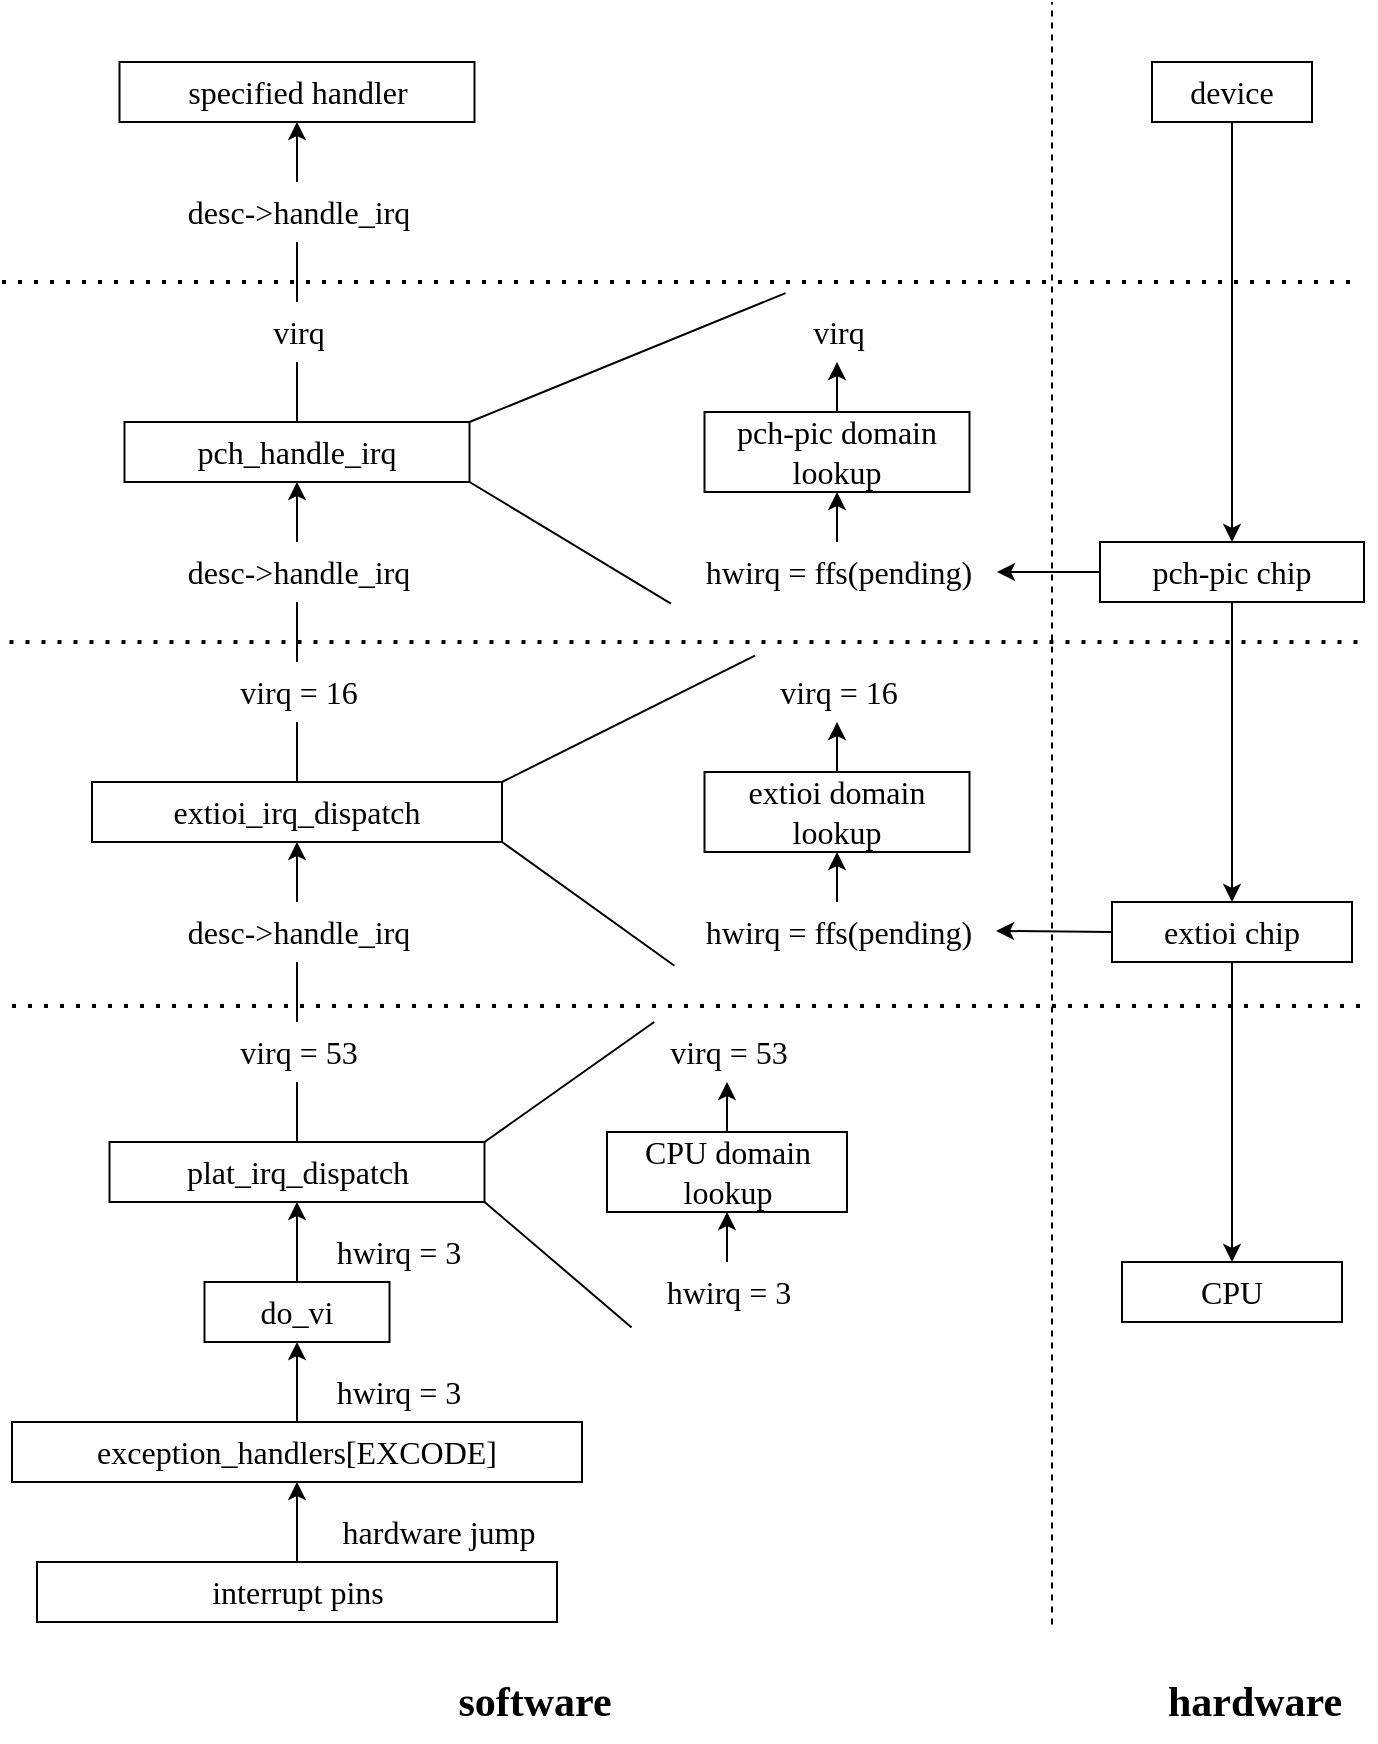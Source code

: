<mxfile>
    <diagram id="FpIZsLjUA64x84-bzxFU" name="Page-1">
        <mxGraphModel dx="262" dy="167" grid="1" gridSize="10" guides="1" tooltips="1" connect="1" arrows="1" fold="1" page="1" pageScale="1" pageWidth="827" pageHeight="1169" math="0" shadow="0">
            <root>
                <mxCell id="0"/>
                <mxCell id="1" parent="0"/>
                <mxCell id="70" value="" style="group;fontFamily=Times New Roman;" parent="1" vertex="1" connectable="0">
                    <mxGeometry x="70" y="230" width="522.5" height="780" as="geometry"/>
                </mxCell>
                <mxCell id="39" value="" style="group;fontFamily=Times New Roman;" parent="70" vertex="1" connectable="0">
                    <mxGeometry y="360" width="522.5" height="420" as="geometry"/>
                </mxCell>
                <mxCell id="2" value="interrupt pins" style="rounded=0;whiteSpace=wrap;html=1;fontFamily=Times New Roman;fontSize=16;" parent="39" vertex="1">
                    <mxGeometry x="12.5" y="390" width="260" height="30" as="geometry"/>
                </mxCell>
                <mxCell id="6" value="exception_handlers[EXCODE]" style="rounded=0;whiteSpace=wrap;html=1;fontFamily=Times New Roman;fontSize=16;" parent="39" vertex="1">
                    <mxGeometry y="320" width="285" height="30" as="geometry"/>
                </mxCell>
                <mxCell id="7" style="edgeStyle=none;html=1;exitX=0.5;exitY=0;exitDx=0;exitDy=0;entryX=0.5;entryY=1;entryDx=0;entryDy=0;fontFamily=Times New Roman;fontSize=16;" parent="39" source="2" target="6" edge="1">
                    <mxGeometry relative="1" as="geometry"/>
                </mxCell>
                <mxCell id="10" value="do_vi" style="rounded=0;whiteSpace=wrap;html=1;fontFamily=Times New Roman;fontSize=16;" parent="39" vertex="1">
                    <mxGeometry x="96.25" y="250" width="92.5" height="30" as="geometry"/>
                </mxCell>
                <mxCell id="11" style="edgeStyle=none;html=1;exitX=0.5;exitY=0;exitDx=0;exitDy=0;entryX=0.5;entryY=1;entryDx=0;entryDy=0;fontFamily=Times New Roman;fontSize=16;" parent="39" source="6" target="10" edge="1">
                    <mxGeometry relative="1" as="geometry"/>
                </mxCell>
                <mxCell id="12" value="hardware jump" style="text;html=1;align=center;verticalAlign=middle;resizable=0;points=[];autosize=1;strokeColor=none;fillColor=none;fontSize=16;fontFamily=Times New Roman;" parent="39" vertex="1">
                    <mxGeometry x="152.5" y="360" width="120" height="30" as="geometry"/>
                </mxCell>
                <mxCell id="13" value="hwirq = 3" style="text;html=1;align=center;verticalAlign=middle;resizable=0;points=[];autosize=1;strokeColor=none;fillColor=none;fontSize=16;fontFamily=Times New Roman;" parent="39" vertex="1">
                    <mxGeometry x="147.5" y="290" width="90" height="30" as="geometry"/>
                </mxCell>
                <mxCell id="14" value="plat_irq_dispatch" style="rounded=0;whiteSpace=wrap;html=1;fontFamily=Times New Roman;fontSize=16;" parent="39" vertex="1">
                    <mxGeometry x="48.75" y="180" width="187.5" height="30" as="geometry"/>
                </mxCell>
                <mxCell id="15" style="edgeStyle=none;html=1;exitX=0.5;exitY=0;exitDx=0;exitDy=0;entryX=0.5;entryY=1;entryDx=0;entryDy=0;fontFamily=Times New Roman;fontSize=16;" parent="39" source="10" target="14" edge="1">
                    <mxGeometry relative="1" as="geometry"/>
                </mxCell>
                <mxCell id="24" value="hwirq = 3" style="text;html=1;align=center;verticalAlign=middle;resizable=0;points=[];autosize=1;strokeColor=none;fillColor=none;fontSize=16;fontFamily=Times New Roman;" parent="39" vertex="1">
                    <mxGeometry x="147.5" y="220" width="90" height="30" as="geometry"/>
                </mxCell>
                <mxCell id="25" value="CPU domain lookup" style="rounded=0;whiteSpace=wrap;html=1;fontFamily=Times New Roman;fontSize=16;" parent="39" vertex="1">
                    <mxGeometry x="297.5" y="175" width="120" height="40" as="geometry"/>
                </mxCell>
                <mxCell id="26" value="" style="endArrow=classic;html=1;fontFamily=Times New Roman;fontSize=16;entryX=0.5;entryY=1;entryDx=0;entryDy=0;" parent="39" target="25" edge="1">
                    <mxGeometry width="50" height="50" relative="1" as="geometry">
                        <mxPoint x="357.5" y="240" as="sourcePoint"/>
                        <mxPoint x="347.5" y="240" as="targetPoint"/>
                    </mxGeometry>
                </mxCell>
                <mxCell id="27" value="hwirq = 3" style="text;html=1;align=center;verticalAlign=middle;resizable=0;points=[];autosize=1;strokeColor=none;fillColor=none;fontSize=16;fontFamily=Times New Roman;" parent="39" vertex="1">
                    <mxGeometry x="312.5" y="240" width="90" height="30" as="geometry"/>
                </mxCell>
                <mxCell id="28" value="virq = 53" style="text;html=1;align=center;verticalAlign=middle;resizable=0;points=[];autosize=1;strokeColor=none;fillColor=none;fontSize=16;fontFamily=Times New Roman;" parent="39" vertex="1">
                    <mxGeometry x="317.5" y="120" width="80" height="30" as="geometry"/>
                </mxCell>
                <mxCell id="29" value="" style="endArrow=classic;html=1;fontFamily=Times New Roman;fontSize=16;exitX=0.5;exitY=0;exitDx=0;exitDy=0;entryX=0.5;entryY=1;entryDx=0;entryDy=0;entryPerimeter=0;" parent="39" source="25" target="28" edge="1">
                    <mxGeometry width="50" height="50" relative="1" as="geometry">
                        <mxPoint x="267.5" y="180" as="sourcePoint"/>
                        <mxPoint x="317.5" y="130" as="targetPoint"/>
                    </mxGeometry>
                </mxCell>
                <mxCell id="31" value="" style="endArrow=none;html=1;fontFamily=Times New Roman;fontSize=16;exitX=1;exitY=0;exitDx=0;exitDy=0;entryX=0.045;entryY=0;entryDx=0;entryDy=0;entryPerimeter=0;" parent="39" source="14" target="28" edge="1">
                    <mxGeometry width="50" height="50" relative="1" as="geometry">
                        <mxPoint x="227.5" y="180" as="sourcePoint"/>
                        <mxPoint x="277.5" y="130" as="targetPoint"/>
                    </mxGeometry>
                </mxCell>
                <mxCell id="32" value="" style="endArrow=none;html=1;fontFamily=Times New Roman;fontSize=16;entryX=1;entryY=1;entryDx=0;entryDy=0;exitX=-0.03;exitY=1.09;exitDx=0;exitDy=0;exitPerimeter=0;" parent="39" source="27" target="14" edge="1">
                    <mxGeometry width="50" height="50" relative="1" as="geometry">
                        <mxPoint x="227.5" y="290" as="sourcePoint"/>
                        <mxPoint x="277.5" y="240" as="targetPoint"/>
                    </mxGeometry>
                </mxCell>
                <mxCell id="33" value="extioi_irq_dispatch" style="rounded=0;whiteSpace=wrap;html=1;fontFamily=Times New Roman;fontSize=16;" parent="39" vertex="1">
                    <mxGeometry x="40" width="205" height="30" as="geometry"/>
                </mxCell>
                <mxCell id="36" value="" style="edgeStyle=none;html=1;exitX=0.5;exitY=0;exitDx=0;exitDy=0;entryX=0.5;entryY=1;entryDx=0;entryDy=0;fontFamily=Times New Roman;fontSize=16;endArrow=none;" parent="39" source="14" target="35" edge="1">
                    <mxGeometry relative="1" as="geometry">
                        <mxPoint x="142.5" y="180" as="sourcePoint"/>
                        <mxPoint x="142.5" y="-70" as="targetPoint"/>
                    </mxGeometry>
                </mxCell>
                <mxCell id="35" value="virq = 53" style="text;html=1;align=center;verticalAlign=middle;resizable=0;points=[];autosize=1;strokeColor=none;fillColor=none;fontSize=16;fontFamily=Times New Roman;" parent="39" vertex="1">
                    <mxGeometry x="102.5" y="120" width="80" height="30" as="geometry"/>
                </mxCell>
                <mxCell id="38" value="" style="edgeStyle=none;html=1;exitX=0.5;exitY=0;exitDx=0;exitDy=0;entryX=0.5;entryY=1;entryDx=0;entryDy=0;fontFamily=Times New Roman;fontSize=16;startArrow=none;endArrow=none;" parent="39" source="35" target="37" edge="1">
                    <mxGeometry relative="1" as="geometry">
                        <mxPoint x="142.5" y="110" as="sourcePoint"/>
                        <mxPoint x="142.5" y="-70" as="targetPoint"/>
                    </mxGeometry>
                </mxCell>
                <mxCell id="37" value="desc-&amp;gt;handle_irq" style="text;html=1;align=center;verticalAlign=middle;resizable=0;points=[];autosize=1;strokeColor=none;fillColor=none;fontSize=16;fontFamily=Times New Roman;" parent="39" vertex="1">
                    <mxGeometry x="77.5" y="60" width="130" height="30" as="geometry"/>
                </mxCell>
                <mxCell id="34" style="edgeStyle=none;html=1;exitX=0.5;exitY=0;exitDx=0;exitDy=0;entryX=0.5;entryY=1;entryDx=0;entryDy=0;fontFamily=Times New Roman;fontSize=16;startArrow=none;" parent="39" source="37" target="33" edge="1">
                    <mxGeometry relative="1" as="geometry"/>
                </mxCell>
                <mxCell id="40" value="extioi domain lookup" style="rounded=0;whiteSpace=wrap;html=1;fontFamily=Times New Roman;fontSize=16;" parent="39" vertex="1">
                    <mxGeometry x="346.25" y="-5" width="132.5" height="40" as="geometry"/>
                </mxCell>
                <mxCell id="41" value="" style="endArrow=classic;html=1;fontFamily=Times New Roman;fontSize=16;entryX=0.5;entryY=1;entryDx=0;entryDy=0;" parent="39" target="40" edge="1">
                    <mxGeometry width="50" height="50" relative="1" as="geometry">
                        <mxPoint x="412.5" y="60" as="sourcePoint"/>
                        <mxPoint x="20" y="-520" as="targetPoint"/>
                    </mxGeometry>
                </mxCell>
                <mxCell id="42" value="hwirq = ffs(pending)" style="text;html=1;align=center;verticalAlign=middle;resizable=0;points=[];autosize=1;strokeColor=none;fillColor=none;fontSize=16;fontFamily=Times New Roman;" parent="39" vertex="1">
                    <mxGeometry x="332.5" y="60" width="160" height="30" as="geometry"/>
                </mxCell>
                <mxCell id="43" value="virq = 16" style="text;html=1;align=center;verticalAlign=middle;resizable=0;points=[];autosize=1;strokeColor=none;fillColor=none;fontSize=16;fontFamily=Times New Roman;" parent="39" vertex="1">
                    <mxGeometry x="372.5" y="-60" width="80" height="30" as="geometry"/>
                </mxCell>
                <mxCell id="44" value="" style="endArrow=classic;html=1;fontFamily=Times New Roman;fontSize=16;exitX=0.5;exitY=0;exitDx=0;exitDy=0;entryX=0.5;entryY=1;entryDx=0;entryDy=0;entryPerimeter=0;" parent="39" source="40" target="43" edge="1">
                    <mxGeometry width="50" height="50" relative="1" as="geometry">
                        <mxPoint x="-60" y="-580" as="sourcePoint"/>
                        <mxPoint x="-10" y="-630" as="targetPoint"/>
                    </mxGeometry>
                </mxCell>
                <mxCell id="45" value="" style="endArrow=none;html=1;fontFamily=Times New Roman;fontSize=16;entryX=1;entryY=1;entryDx=0;entryDy=0;exitX=-0.008;exitY=1.062;exitDx=0;exitDy=0;exitPerimeter=0;" parent="39" source="42" target="33" edge="1">
                    <mxGeometry width="50" height="50" relative="1" as="geometry">
                        <mxPoint x="217.5" y="120" as="sourcePoint"/>
                        <mxPoint x="267.5" y="70" as="targetPoint"/>
                    </mxGeometry>
                </mxCell>
                <mxCell id="46" value="" style="endArrow=none;html=1;fontFamily=Times New Roman;fontSize=16;exitX=1;exitY=0;exitDx=0;exitDy=0;entryX=-0.013;entryY=-0.106;entryDx=0;entryDy=0;entryPerimeter=0;" parent="39" source="33" target="43" edge="1">
                    <mxGeometry width="50" height="50" relative="1" as="geometry">
                        <mxPoint x="257.5" y="-20" as="sourcePoint"/>
                        <mxPoint x="307.5" y="-70" as="targetPoint"/>
                    </mxGeometry>
                </mxCell>
                <mxCell id="99" value="" style="endArrow=none;dashed=1;html=1;dashPattern=1 3;strokeWidth=2;fontFamily=Times New Roman;fontSize=16;" parent="39" edge="1">
                    <mxGeometry width="50" height="50" relative="1" as="geometry">
                        <mxPoint y="112" as="sourcePoint"/>
                        <mxPoint x="680" y="112" as="targetPoint"/>
                    </mxGeometry>
                </mxCell>
                <mxCell id="51" value="pch_handle_irq" style="rounded=0;whiteSpace=wrap;html=1;fontFamily=Times New Roman;fontSize=16;" parent="70" vertex="1">
                    <mxGeometry x="56.25" y="180" width="172.5" height="30" as="geometry"/>
                </mxCell>
                <mxCell id="52" style="edgeStyle=none;html=1;exitX=0.5;exitY=0;exitDx=0;exitDy=0;entryX=0.5;entryY=1;entryDx=0;entryDy=0;fontFamily=Times New Roman;fontSize=16;startArrow=none;" parent="70" source="55" target="51" edge="1">
                    <mxGeometry relative="1" as="geometry"/>
                </mxCell>
                <mxCell id="54" value="" style="edgeStyle=none;html=1;exitX=0.5;exitY=0;exitDx=0;exitDy=0;entryX=0.5;entryY=1;entryDx=0;entryDy=0;fontFamily=Times New Roman;fontSize=16;endArrow=none;" parent="70" source="33" target="53" edge="1">
                    <mxGeometry relative="1" as="geometry">
                        <mxPoint x="142.5" y="360" as="sourcePoint"/>
                        <mxPoint x="142.5" y="190.0" as="targetPoint"/>
                    </mxGeometry>
                </mxCell>
                <mxCell id="53" value="virq = 16" style="text;html=1;align=center;verticalAlign=middle;resizable=0;points=[];autosize=1;strokeColor=none;fillColor=none;fontSize=16;fontFamily=Times New Roman;" parent="70" vertex="1">
                    <mxGeometry x="102.5" y="300" width="80" height="30" as="geometry"/>
                </mxCell>
                <mxCell id="56" value="" style="edgeStyle=none;html=1;exitX=0.5;exitY=0;exitDx=0;exitDy=0;entryX=0.5;entryY=1;entryDx=0;entryDy=0;fontFamily=Times New Roman;fontSize=16;startArrow=none;endArrow=none;" parent="70" source="53" target="55" edge="1">
                    <mxGeometry relative="1" as="geometry">
                        <mxPoint x="142.5" y="300.0" as="sourcePoint"/>
                        <mxPoint x="142.5" y="190.0" as="targetPoint"/>
                    </mxGeometry>
                </mxCell>
                <mxCell id="55" value="desc-&amp;gt;handle_irq" style="text;html=1;align=center;verticalAlign=middle;resizable=0;points=[];autosize=1;strokeColor=none;fillColor=none;fontSize=16;fontFamily=Times New Roman;" parent="70" vertex="1">
                    <mxGeometry x="77.5" y="240" width="130" height="30" as="geometry"/>
                </mxCell>
                <mxCell id="57" value="pch-pic domain lookup" style="rounded=0;whiteSpace=wrap;html=1;fontFamily=Times New Roman;fontSize=16;" parent="70" vertex="1">
                    <mxGeometry x="346.25" y="175" width="132.5" height="40" as="geometry"/>
                </mxCell>
                <mxCell id="58" value="" style="endArrow=classic;html=1;fontFamily=Times New Roman;fontSize=16;entryX=0.5;entryY=1;entryDx=0;entryDy=0;" parent="70" target="57" edge="1">
                    <mxGeometry width="50" height="50" relative="1" as="geometry">
                        <mxPoint x="412.5" y="240" as="sourcePoint"/>
                        <mxPoint x="-50" y="-930" as="targetPoint"/>
                    </mxGeometry>
                </mxCell>
                <mxCell id="59" value="hwirq = ffs(pending)" style="text;html=1;align=center;verticalAlign=middle;resizable=0;points=[];autosize=1;strokeColor=none;fillColor=none;fontSize=16;fontFamily=Times New Roman;" parent="70" vertex="1">
                    <mxGeometry x="332.5" y="240" width="160" height="30" as="geometry"/>
                </mxCell>
                <mxCell id="60" value="virq" style="text;html=1;align=center;verticalAlign=middle;resizable=0;points=[];autosize=1;strokeColor=none;fillColor=none;fontSize=16;fontFamily=Times New Roman;" parent="70" vertex="1">
                    <mxGeometry x="387.5" y="120" width="50" height="30" as="geometry"/>
                </mxCell>
                <mxCell id="61" value="" style="endArrow=classic;html=1;fontFamily=Times New Roman;fontSize=16;exitX=0.5;exitY=0;exitDx=0;exitDy=0;entryX=0.5;entryY=1;entryDx=0;entryDy=0;entryPerimeter=0;" parent="70" source="57" target="60" edge="1">
                    <mxGeometry width="50" height="50" relative="1" as="geometry">
                        <mxPoint x="-130" y="-990" as="sourcePoint"/>
                        <mxPoint x="-80" y="-1040" as="targetPoint"/>
                    </mxGeometry>
                </mxCell>
                <mxCell id="62" value="" style="endArrow=none;html=1;fontFamily=Times New Roman;fontSize=16;entryX=1;entryY=1;entryDx=0;entryDy=0;exitX=-0.019;exitY=1.027;exitDx=0;exitDy=0;exitPerimeter=0;" parent="70" source="59" target="51" edge="1">
                    <mxGeometry width="50" height="50" relative="1" as="geometry">
                        <mxPoint x="260" y="310" as="sourcePoint"/>
                        <mxPoint x="310" y="260" as="targetPoint"/>
                    </mxGeometry>
                </mxCell>
                <mxCell id="63" value="" style="endArrow=none;html=1;fontFamily=Times New Roman;fontSize=16;exitX=1;exitY=0;exitDx=0;exitDy=0;entryX=-0.015;entryY=-0.147;entryDx=0;entryDy=0;entryPerimeter=0;" parent="70" source="51" target="60" edge="1">
                    <mxGeometry width="50" height="50" relative="1" as="geometry">
                        <mxPoint x="270" y="110" as="sourcePoint"/>
                        <mxPoint x="320" y="60" as="targetPoint"/>
                    </mxGeometry>
                </mxCell>
                <mxCell id="66" value="" style="endArrow=none;html=1;fontFamily=Times New Roman;fontSize=16;exitX=0.5;exitY=0;exitDx=0;exitDy=0;" parent="70" source="51" target="65" edge="1">
                    <mxGeometry width="50" height="50" relative="1" as="geometry">
                        <mxPoint x="142.5" y="180" as="sourcePoint"/>
                        <mxPoint x="143" y="-30" as="targetPoint"/>
                    </mxGeometry>
                </mxCell>
                <mxCell id="65" value="virq" style="text;html=1;align=center;verticalAlign=middle;resizable=0;points=[];autosize=1;strokeColor=none;fillColor=none;fontSize=16;fontFamily=Times New Roman;" parent="70" vertex="1">
                    <mxGeometry x="117.5" y="120" width="50" height="30" as="geometry"/>
                </mxCell>
                <mxCell id="68" value="" style="endArrow=none;html=1;fontFamily=Times New Roman;fontSize=16;exitX=0.5;exitY=0;exitDx=0;exitDy=0;startArrow=none;" parent="70" source="65" target="67" edge="1">
                    <mxGeometry width="50" height="50" relative="1" as="geometry">
                        <mxPoint x="142.5" y="120" as="sourcePoint"/>
                        <mxPoint x="143" y="-30" as="targetPoint"/>
                    </mxGeometry>
                </mxCell>
                <mxCell id="67" value="desc-&amp;gt;handle_irq" style="text;html=1;align=center;verticalAlign=middle;resizable=0;points=[];autosize=1;strokeColor=none;fillColor=none;fontSize=16;fontFamily=Times New Roman;" parent="70" vertex="1">
                    <mxGeometry x="77.5" y="60" width="130" height="30" as="geometry"/>
                </mxCell>
                <mxCell id="69" value="specified handler" style="rounded=0;whiteSpace=wrap;html=1;fontFamily=Times New Roman;fontSize=16;" parent="70" vertex="1">
                    <mxGeometry x="53.75" width="177.5" height="30" as="geometry"/>
                </mxCell>
                <mxCell id="64" value="" style="endArrow=classic;html=1;fontFamily=Times New Roman;fontSize=16;exitX=0.5;exitY=0;exitDx=0;exitDy=0;startArrow=none;entryX=0.5;entryY=1;entryDx=0;entryDy=0;" parent="70" source="67" target="69" edge="1">
                    <mxGeometry width="50" height="50" relative="1" as="geometry">
                        <mxPoint x="170" y="110" as="sourcePoint"/>
                        <mxPoint x="143" y="10" as="targetPoint"/>
                    </mxGeometry>
                </mxCell>
                <mxCell id="102" style="edgeStyle=none;html=1;exitX=0.5;exitY=1;exitDx=0;exitDy=0;entryX=0.5;entryY=0;entryDx=0;entryDy=0;fontFamily=Times New Roman;fontSize=16;" parent="1" source="86" target="81" edge="1">
                    <mxGeometry relative="1" as="geometry">
                        <mxPoint x="703.75" y="472" as="targetPoint"/>
                    </mxGeometry>
                </mxCell>
                <mxCell id="86" value="device" style="rounded=0;whiteSpace=wrap;html=1;fontFamily=Times New Roman;fontSize=16;container=0;" parent="1" vertex="1">
                    <mxGeometry x="640" y="230" width="80" height="30" as="geometry"/>
                </mxCell>
                <mxCell id="79" value="" style="rounded=0;whiteSpace=wrap;html=1;container=0;fontFamily=Times New Roman;" parent="1" vertex="1">
                    <mxGeometry x="741.25" y="680" width="7.5" as="geometry"/>
                </mxCell>
                <mxCell id="91" value="" style="group;fontFamily=Times New Roman;" parent="1" vertex="1" connectable="0">
                    <mxGeometry x="625" y="830" width="110" height="30" as="geometry"/>
                </mxCell>
                <mxCell id="72" value="CPU" style="rounded=0;whiteSpace=wrap;html=1;fontFamily=Times New Roman;fontSize=16;container=0;" parent="91" vertex="1">
                    <mxGeometry width="110" height="30" as="geometry"/>
                </mxCell>
                <mxCell id="92" value="" style="group;fontFamily=Times New Roman;" parent="1" vertex="1" connectable="0">
                    <mxGeometry x="620" y="650" width="120" height="30" as="geometry"/>
                </mxCell>
                <mxCell id="77" value="extioi chip" style="rounded=0;whiteSpace=wrap;html=1;fontSize=16;fontFamily=Times New Roman;container=0;" parent="92" vertex="1">
                    <mxGeometry width="120" height="30" as="geometry"/>
                </mxCell>
                <mxCell id="93" value="" style="group;fontFamily=Times New Roman;" parent="1" vertex="1" connectable="0">
                    <mxGeometry x="614" y="440" width="132" height="60" as="geometry"/>
                </mxCell>
                <mxCell id="98" value="" style="group;fontFamily=Times New Roman;" parent="93" vertex="1" connectable="0">
                    <mxGeometry y="30" width="132" height="30" as="geometry"/>
                </mxCell>
                <mxCell id="81" value="pch-pic chip" style="rounded=0;whiteSpace=wrap;html=1;fontFamily=Times New Roman;fontSize=16;container=0;" parent="98" vertex="1">
                    <mxGeometry width="132" height="30" as="geometry"/>
                </mxCell>
                <mxCell id="97" value="" style="endArrow=none;dashed=1;html=1;fontFamily=Times New Roman;fontSize=16;" parent="1" edge="1">
                    <mxGeometry width="50" height="50" relative="1" as="geometry">
                        <mxPoint x="590" y="1011.28" as="sourcePoint"/>
                        <mxPoint x="590" y="200" as="targetPoint"/>
                    </mxGeometry>
                </mxCell>
                <mxCell id="100" value="" style="endArrow=none;dashed=1;html=1;dashPattern=1 3;strokeWidth=2;fontFamily=Times New Roman;fontSize=16;" parent="1" edge="1">
                    <mxGeometry width="50" height="50" relative="1" as="geometry">
                        <mxPoint x="68.75" y="520.0" as="sourcePoint"/>
                        <mxPoint x="748.75" y="520.0" as="targetPoint"/>
                    </mxGeometry>
                </mxCell>
                <mxCell id="101" value="" style="endArrow=none;dashed=1;html=1;dashPattern=1 3;strokeWidth=2;fontFamily=Times New Roman;fontSize=16;" parent="1" edge="1">
                    <mxGeometry width="50" height="50" relative="1" as="geometry">
                        <mxPoint x="65" y="340.0" as="sourcePoint"/>
                        <mxPoint x="745" y="340.0" as="targetPoint"/>
                    </mxGeometry>
                </mxCell>
                <mxCell id="103" style="edgeStyle=none;html=1;exitX=0.5;exitY=1;exitDx=0;exitDy=0;entryX=0.5;entryY=0;entryDx=0;entryDy=0;fontFamily=Times New Roman;fontSize=16;" parent="1" source="81" target="77" edge="1">
                    <mxGeometry relative="1" as="geometry">
                        <mxPoint x="720.0" y="650" as="targetPoint"/>
                    </mxGeometry>
                </mxCell>
                <mxCell id="104" style="edgeStyle=none;html=1;exitX=0.5;exitY=1;exitDx=0;exitDy=0;entryX=0.5;entryY=0;entryDx=0;entryDy=0;fontFamily=Times New Roman;fontSize=16;" parent="1" source="77" target="72" edge="1">
                    <mxGeometry relative="1" as="geometry">
                        <mxPoint x="658.75" y="830.0" as="targetPoint"/>
                    </mxGeometry>
                </mxCell>
                <mxCell id="105" value="&lt;font style=&quot;font-size: 21px;&quot;&gt;&lt;b&gt;software&lt;/b&gt;&lt;/font&gt;" style="text;html=1;align=center;verticalAlign=middle;resizable=0;points=[];autosize=1;strokeColor=none;fillColor=none;fontSize=16;fontFamily=Times New Roman;" parent="1" vertex="1">
                    <mxGeometry x="281.25" y="1030" width="100" height="40" as="geometry"/>
                </mxCell>
                <mxCell id="106" value="&lt;font style=&quot;font-size: 21px;&quot;&gt;&lt;b&gt;hardware&lt;/b&gt;&lt;/font&gt;" style="text;html=1;align=center;verticalAlign=middle;resizable=0;points=[];autosize=1;strokeColor=none;fillColor=none;fontSize=16;fontFamily=Times New Roman;" parent="1" vertex="1">
                    <mxGeometry x="636" y="1030" width="110" height="40" as="geometry"/>
                </mxCell>
                <mxCell id="107" style="edgeStyle=none;html=1;exitX=0;exitY=0.5;exitDx=0;exitDy=0;fontFamily=Times New Roman;fontSize=21;" parent="1" source="81" target="59" edge="1">
                    <mxGeometry relative="1" as="geometry"/>
                </mxCell>
                <mxCell id="108" style="edgeStyle=none;html=1;exitX=0;exitY=0.5;exitDx=0;exitDy=0;entryX=0.997;entryY=0.482;entryDx=0;entryDy=0;entryPerimeter=0;fontFamily=Times New Roman;fontSize=21;" parent="1" source="77" target="42" edge="1">
                    <mxGeometry relative="1" as="geometry"/>
                </mxCell>
            </root>
        </mxGraphModel>
    </diagram>
</mxfile>
